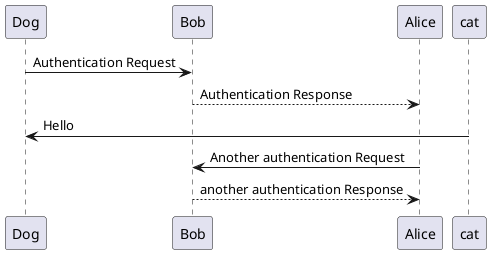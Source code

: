 @startuml
Dog -> Bob: Authentication Request
Bob --> Alice: Authentication Response
cat-> Dog: Hello

Alice -> Bob: Another authentication Request
Alice <-- Bob: another authentication Response
@enduml